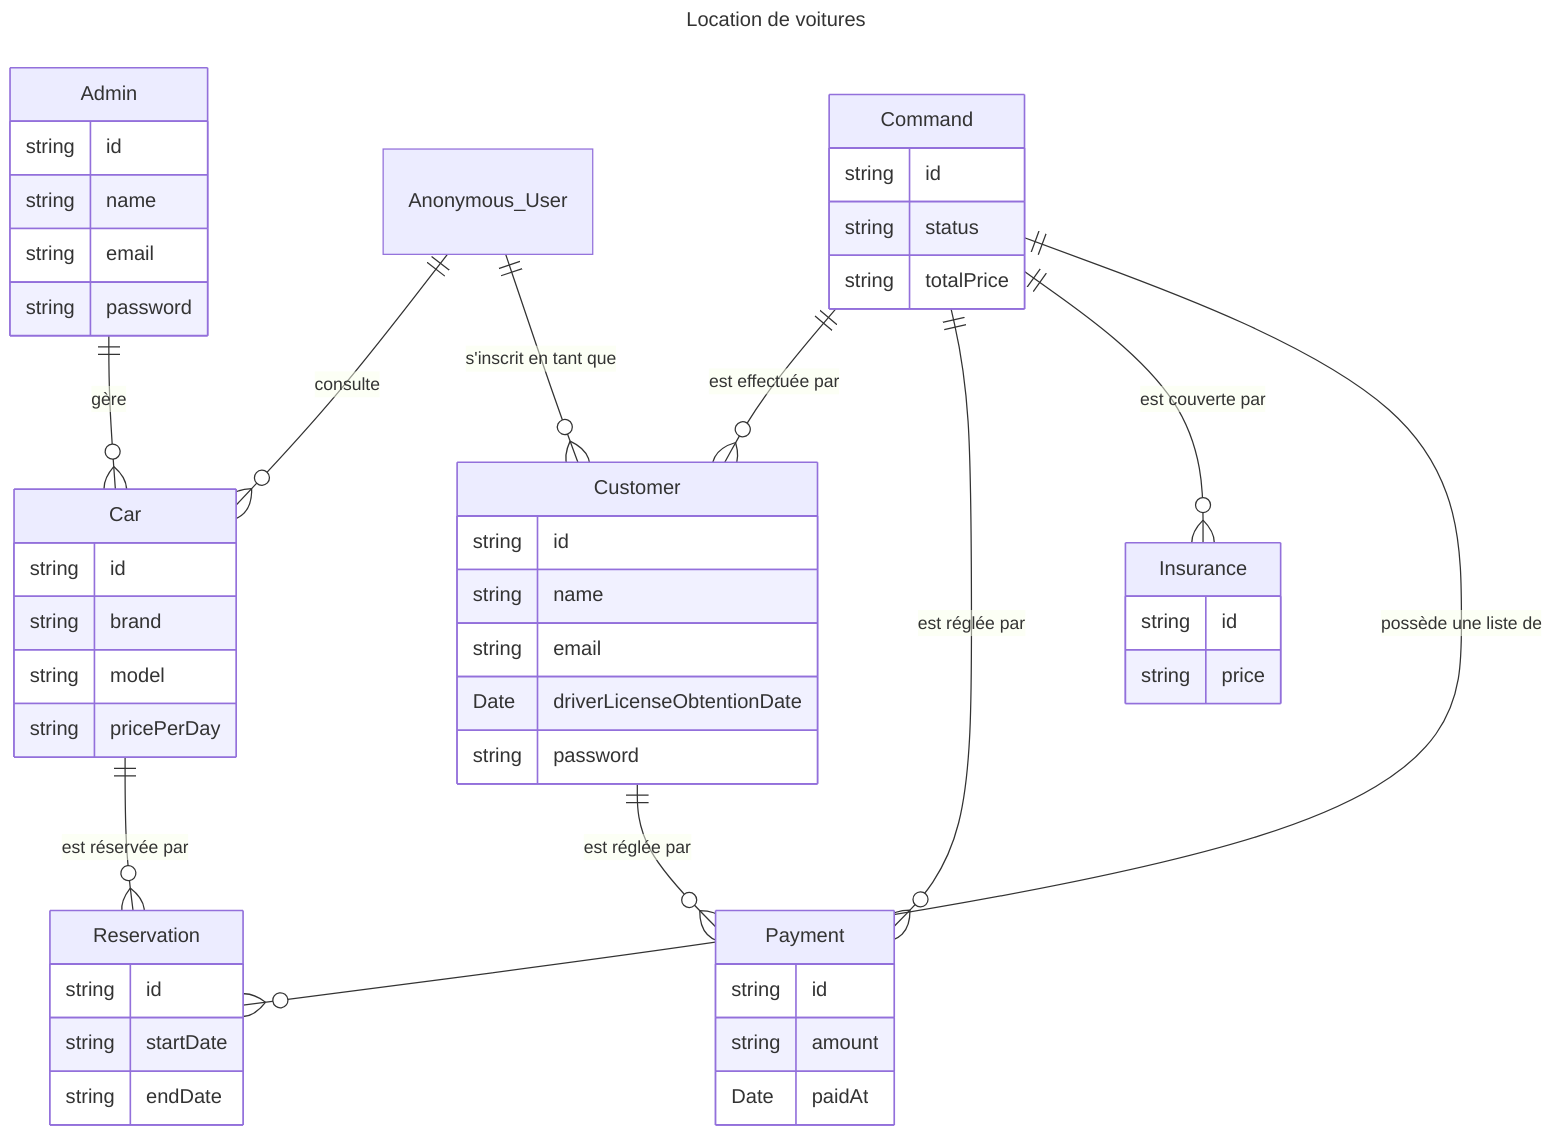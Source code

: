 ---
title: Location de voitures
---
erDiagram
    Admin {
        string id
        string name
        string email
        string password
    }

    Car {
        string id
        string brand
        string model
        string pricePerDay
    }

    Anonymous_User

    Customer {
        string id
        string name
        string email
        Date driverLicenseObtentionDate
        string password
    }

    Reservation {
        string id
        string startDate
        string endDate
    }

    Insurance {
        string id
        string price
    }

    Payment {
        string id
        string amount
        Date paidAt
    }

    Command {
        string id
        string status
        string totalPrice
    }

    Car ||--o{ Reservation : "est réservée par"

    Command ||--o{ Customer : "est effectuée par"

    Command ||--o{ Payment : "est réglée par"

    Command ||--o{ Insurance : "est couverte par"

    Customer ||--o{ Payment : "est réglée par"

    Admin ||--o{ Car : "gère"

    Anonymous_User ||--o{ Car : "consulte"

    Anonymous_User ||--o{ Customer : "s'inscrit en tant que"

    Command ||--o{ Reservation : "possède une liste de"